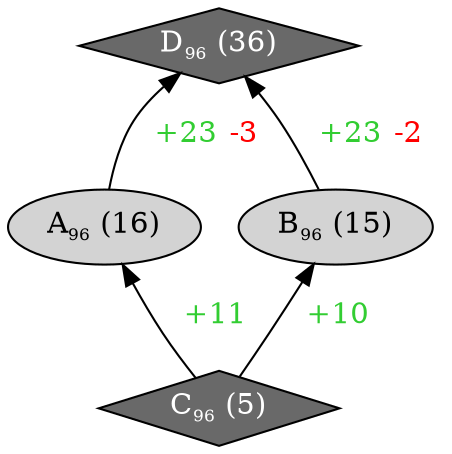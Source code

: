 digraph "CI1.C7_I10__func173__arslt_fcncb__CI1"{
rankdir="BT"
1 [label=<A<sub><font point-size="10">96</font></sub> (16)>, style="filled", fillcolor="lightgray"]
2 [label=<B<sub><font point-size="10">96</font></sub> (15)>, style="filled", fillcolor="lightgray"]
3 [label=<C<sub><font point-size="10">96</font></sub> (5)>, style="filled", shape="diamond", fillcolor="dimgray", fontcolor="white"]
4 [label=<D<sub><font point-size="10">96</font></sub> (36)>, style="filled", shape="diamond", fillcolor="dimgray", fontcolor="white"]
1 -> 4 [label=<  <font color="limegreen">+23</font> <font color="red">-3</font>  >]
2 -> 4 [label=<  <font color="limegreen">+23</font> <font color="red">-2</font>  >]
3 -> 1 [label=<  <font color="limegreen">+11</font>  >]
3 -> 2 [label=<  <font color="limegreen">+10</font>  >]
}
